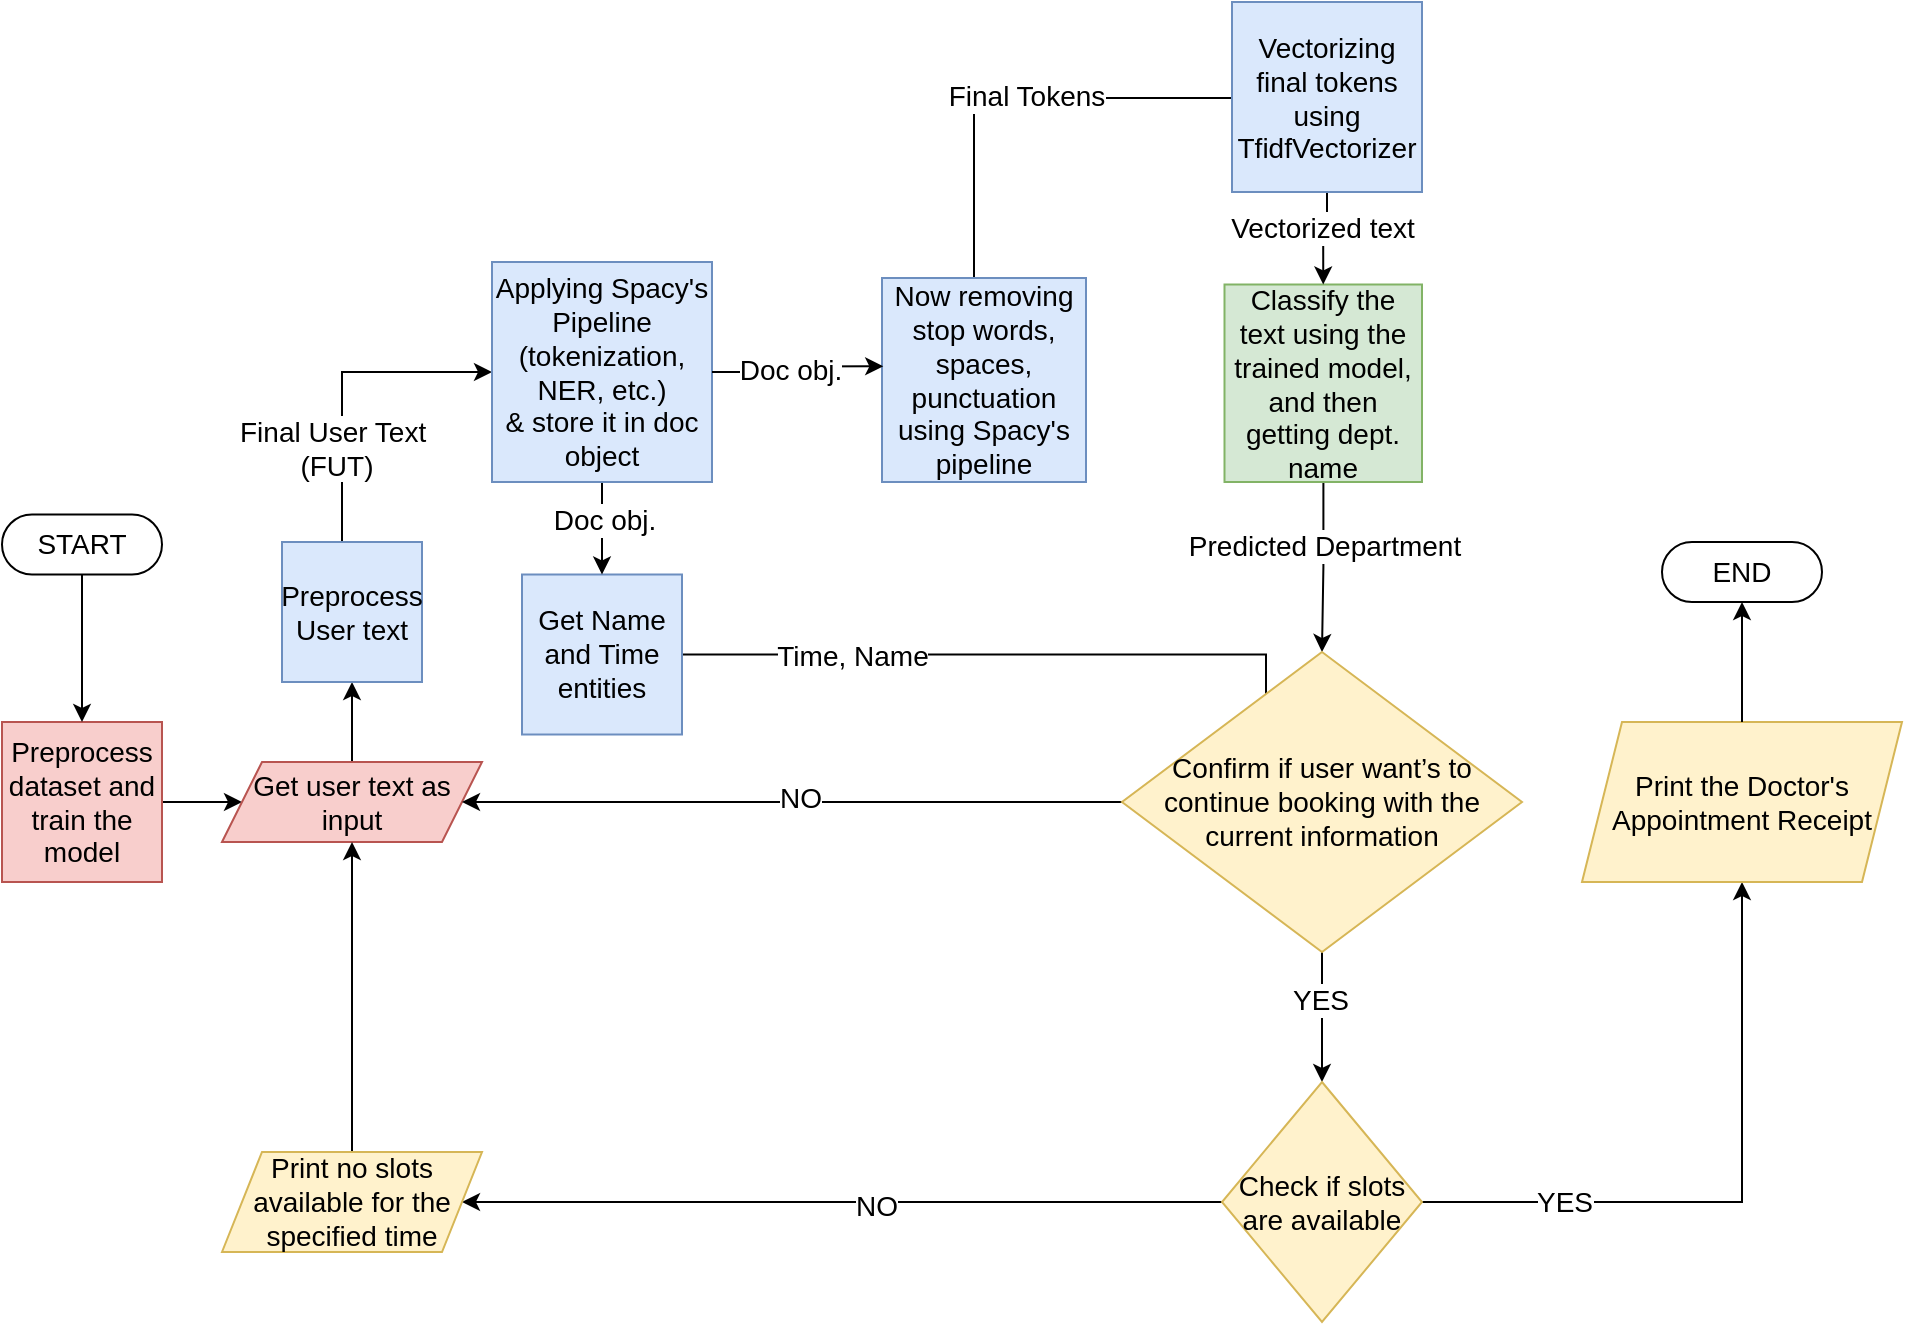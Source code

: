 <mxfile version="22.0.8" type="device">
  <diagram name="Page-1" id="2g5yF2747vjrLYCgbc-5">
    <mxGraphModel dx="1510" dy="1123" grid="1" gridSize="10" guides="1" tooltips="1" connect="1" arrows="1" fold="1" page="1" pageScale="1" pageWidth="350" pageHeight="350" math="0" shadow="0">
      <root>
        <mxCell id="0" />
        <mxCell id="1" parent="0" />
        <mxCell id="dTC-a_TBTUMV0dxDT_bO-8" style="edgeStyle=orthogonalEdgeStyle;rounded=0;orthogonalLoop=1;jettySize=auto;html=1;exitX=1;exitY=0.5;exitDx=0;exitDy=0;fontSize=14;" edge="1" parent="1" source="dTC-a_TBTUMV0dxDT_bO-1" target="dTC-a_TBTUMV0dxDT_bO-4">
          <mxGeometry relative="1" as="geometry" />
        </mxCell>
        <mxCell id="dTC-a_TBTUMV0dxDT_bO-1" value="&lt;font style=&quot;font-size: 14px;&quot;&gt;Preprocess dataset and train the model&lt;/font&gt;" style="whiteSpace=wrap;html=1;aspect=fixed;fillColor=#f8cecc;strokeColor=#b85450;fontSize=14;" vertex="1" parent="1">
          <mxGeometry x="70" y="30" width="80" height="80" as="geometry" />
        </mxCell>
        <mxCell id="dTC-a_TBTUMV0dxDT_bO-7" style="edgeStyle=orthogonalEdgeStyle;rounded=0;orthogonalLoop=1;jettySize=auto;html=1;entryX=0.5;entryY=0;entryDx=0;entryDy=0;fontSize=14;" edge="1" parent="1" source="dTC-a_TBTUMV0dxDT_bO-2" target="dTC-a_TBTUMV0dxDT_bO-1">
          <mxGeometry relative="1" as="geometry" />
        </mxCell>
        <mxCell id="dTC-a_TBTUMV0dxDT_bO-2" value="&lt;font style=&quot;font-size: 14px;&quot;&gt;START&lt;/font&gt;" style="html=1;dashed=0;whiteSpace=wrap;shape=mxgraph.dfd.start;fontSize=14;" vertex="1" parent="1">
          <mxGeometry x="70" y="-73.75" width="80" height="30" as="geometry" />
        </mxCell>
        <mxCell id="dTC-a_TBTUMV0dxDT_bO-3" value="END" style="html=1;dashed=0;whiteSpace=wrap;shape=mxgraph.dfd.start;fontSize=14;" vertex="1" parent="1">
          <mxGeometry x="900" y="-60" width="80" height="30" as="geometry" />
        </mxCell>
        <mxCell id="dTC-a_TBTUMV0dxDT_bO-61" style="edgeStyle=orthogonalEdgeStyle;rounded=0;orthogonalLoop=1;jettySize=auto;html=1;entryX=0.5;entryY=1;entryDx=0;entryDy=0;fontSize=14;" edge="1" parent="1" source="dTC-a_TBTUMV0dxDT_bO-4" target="dTC-a_TBTUMV0dxDT_bO-10">
          <mxGeometry relative="1" as="geometry" />
        </mxCell>
        <mxCell id="dTC-a_TBTUMV0dxDT_bO-4" value="Get user text as input" style="shape=parallelogram;perimeter=parallelogramPerimeter;whiteSpace=wrap;html=1;fixedSize=1;fillColor=#f8cecc;strokeColor=#b85450;fontSize=14;" vertex="1" parent="1">
          <mxGeometry x="180" y="50" width="130" height="40" as="geometry" />
        </mxCell>
        <mxCell id="dTC-a_TBTUMV0dxDT_bO-63" style="edgeStyle=orthogonalEdgeStyle;rounded=0;orthogonalLoop=1;jettySize=auto;html=1;entryX=0;entryY=0.5;entryDx=0;entryDy=0;fontSize=14;" edge="1" parent="1" source="dTC-a_TBTUMV0dxDT_bO-10" target="dTC-a_TBTUMV0dxDT_bO-47">
          <mxGeometry relative="1" as="geometry">
            <Array as="points">
              <mxPoint x="240" y="-145" />
            </Array>
          </mxGeometry>
        </mxCell>
        <mxCell id="dTC-a_TBTUMV0dxDT_bO-64" value="Final User Text&amp;nbsp;&lt;br style=&quot;border-color: var(--border-color); font-size: 14px;&quot;&gt;&lt;span style=&quot;font-size: 14px;&quot;&gt;(FUT)&lt;/span&gt;" style="edgeLabel;html=1;align=center;verticalAlign=middle;resizable=0;points=[];fontSize=14;" vertex="1" connectable="0" parent="dTC-a_TBTUMV0dxDT_bO-63">
          <mxGeometry x="-0.415" y="3" relative="1" as="geometry">
            <mxPoint as="offset" />
          </mxGeometry>
        </mxCell>
        <mxCell id="dTC-a_TBTUMV0dxDT_bO-10" value="Preprocess User text" style="whiteSpace=wrap;html=1;aspect=fixed;fillColor=#dae8fc;strokeColor=#6c8ebf;fontSize=14;" vertex="1" parent="1">
          <mxGeometry x="210" y="-60" width="70" height="70" as="geometry" />
        </mxCell>
        <mxCell id="dTC-a_TBTUMV0dxDT_bO-21" style="edgeStyle=orthogonalEdgeStyle;rounded=0;orthogonalLoop=1;jettySize=auto;html=1;entryX=0.5;entryY=0;entryDx=0;entryDy=0;fontSize=14;" edge="1" parent="1" source="dTC-a_TBTUMV0dxDT_bO-14" target="dTC-a_TBTUMV0dxDT_bO-20">
          <mxGeometry relative="1" as="geometry" />
        </mxCell>
        <mxCell id="dTC-a_TBTUMV0dxDT_bO-23" value="Predicted Department" style="edgeLabel;html=1;align=center;verticalAlign=middle;resizable=0;points=[];fontSize=14;" vertex="1" connectable="0" parent="dTC-a_TBTUMV0dxDT_bO-21">
          <mxGeometry x="-0.27" relative="1" as="geometry">
            <mxPoint as="offset" />
          </mxGeometry>
        </mxCell>
        <mxCell id="dTC-a_TBTUMV0dxDT_bO-14" value="Classify the text using the trained model, and then getting dept. name" style="whiteSpace=wrap;html=1;aspect=fixed;fillColor=#d5e8d4;strokeColor=#82b366;fontSize=14;" vertex="1" parent="1">
          <mxGeometry x="681.25" y="-188.75" width="98.75" height="98.75" as="geometry" />
        </mxCell>
        <mxCell id="dTC-a_TBTUMV0dxDT_bO-42" style="edgeStyle=orthogonalEdgeStyle;rounded=0;orthogonalLoop=1;jettySize=auto;html=1;entryX=0;entryY=0;entryDx=0;entryDy=0;fontSize=14;" edge="1" parent="1" source="dTC-a_TBTUMV0dxDT_bO-15" target="dTC-a_TBTUMV0dxDT_bO-20">
          <mxGeometry relative="1" as="geometry">
            <Array as="points">
              <mxPoint x="702" y="-4" />
            </Array>
          </mxGeometry>
        </mxCell>
        <mxCell id="dTC-a_TBTUMV0dxDT_bO-43" value="Time, Name" style="edgeLabel;html=1;align=center;verticalAlign=middle;resizable=0;points=[];fontSize=14;" vertex="1" connectable="0" parent="dTC-a_TBTUMV0dxDT_bO-42">
          <mxGeometry x="-0.517" relative="1" as="geometry">
            <mxPoint as="offset" />
          </mxGeometry>
        </mxCell>
        <mxCell id="dTC-a_TBTUMV0dxDT_bO-15" value="Get Name and Time entities" style="whiteSpace=wrap;html=1;aspect=fixed;fillColor=#dae8fc;strokeColor=#6c8ebf;fontSize=14;" vertex="1" parent="1">
          <mxGeometry x="330" y="-43.75" width="80" height="80" as="geometry" />
        </mxCell>
        <mxCell id="dTC-a_TBTUMV0dxDT_bO-45" style="edgeStyle=orthogonalEdgeStyle;rounded=0;orthogonalLoop=1;jettySize=auto;html=1;fontSize=14;entryX=0;entryY=0.5;entryDx=0;entryDy=0;" edge="1" parent="1" source="dTC-a_TBTUMV0dxDT_bO-16" target="dTC-a_TBTUMV0dxDT_bO-34">
          <mxGeometry relative="1" as="geometry">
            <mxPoint x="700" y="-330" as="targetPoint" />
            <Array as="points">
              <mxPoint x="556" y="-282" />
              <mxPoint x="692" y="-282" />
            </Array>
          </mxGeometry>
        </mxCell>
        <mxCell id="dTC-a_TBTUMV0dxDT_bO-46" value="Final Tokens" style="edgeLabel;html=1;align=center;verticalAlign=middle;resizable=0;points=[];fontSize=14;" vertex="1" connectable="0" parent="dTC-a_TBTUMV0dxDT_bO-45">
          <mxGeometry x="-0.009" y="1" relative="1" as="geometry">
            <mxPoint as="offset" />
          </mxGeometry>
        </mxCell>
        <mxCell id="dTC-a_TBTUMV0dxDT_bO-16" value="Now removing stop words, spaces, punctuation using Spacy&#39;s pipeline" style="whiteSpace=wrap;html=1;aspect=fixed;fillColor=#dae8fc;strokeColor=#6c8ebf;fontSize=14;" vertex="1" parent="1">
          <mxGeometry x="510" y="-192" width="102" height="102" as="geometry" />
        </mxCell>
        <mxCell id="dTC-a_TBTUMV0dxDT_bO-22" style="edgeStyle=orthogonalEdgeStyle;rounded=0;orthogonalLoop=1;jettySize=auto;html=1;exitX=0;exitY=0.5;exitDx=0;exitDy=0;fontSize=14;" edge="1" parent="1" source="dTC-a_TBTUMV0dxDT_bO-20" target="dTC-a_TBTUMV0dxDT_bO-4">
          <mxGeometry relative="1" as="geometry" />
        </mxCell>
        <mxCell id="dTC-a_TBTUMV0dxDT_bO-24" value="NO" style="edgeLabel;html=1;align=center;verticalAlign=middle;resizable=0;points=[];fontSize=14;" vertex="1" connectable="0" parent="dTC-a_TBTUMV0dxDT_bO-22">
          <mxGeometry x="-0.024" y="-2" relative="1" as="geometry">
            <mxPoint as="offset" />
          </mxGeometry>
        </mxCell>
        <mxCell id="dTC-a_TBTUMV0dxDT_bO-26" style="edgeStyle=orthogonalEdgeStyle;rounded=0;orthogonalLoop=1;jettySize=auto;html=1;exitX=0.5;exitY=1;exitDx=0;exitDy=0;entryX=0.5;entryY=0;entryDx=0;entryDy=0;fontSize=14;" edge="1" parent="1" source="dTC-a_TBTUMV0dxDT_bO-20" target="dTC-a_TBTUMV0dxDT_bO-25">
          <mxGeometry relative="1" as="geometry" />
        </mxCell>
        <mxCell id="dTC-a_TBTUMV0dxDT_bO-27" value="YES" style="edgeLabel;html=1;align=center;verticalAlign=middle;resizable=0;points=[];fontSize=14;" vertex="1" connectable="0" parent="dTC-a_TBTUMV0dxDT_bO-26">
          <mxGeometry x="-0.282" y="-1" relative="1" as="geometry">
            <mxPoint as="offset" />
          </mxGeometry>
        </mxCell>
        <mxCell id="dTC-a_TBTUMV0dxDT_bO-20" value="Confirm if user want’s to continue booking with the current information" style="rhombus;whiteSpace=wrap;html=1;fillColor=#fff2cc;strokeColor=#d6b656;fontSize=14;" vertex="1" parent="1">
          <mxGeometry x="630" y="-5" width="200" height="150" as="geometry" />
        </mxCell>
        <mxCell id="dTC-a_TBTUMV0dxDT_bO-31" style="edgeStyle=orthogonalEdgeStyle;rounded=0;orthogonalLoop=1;jettySize=auto;html=1;entryX=1;entryY=0.5;entryDx=0;entryDy=0;fontSize=14;" edge="1" parent="1" source="dTC-a_TBTUMV0dxDT_bO-25" target="dTC-a_TBTUMV0dxDT_bO-29">
          <mxGeometry relative="1" as="geometry" />
        </mxCell>
        <mxCell id="dTC-a_TBTUMV0dxDT_bO-33" value="NO" style="edgeLabel;html=1;align=center;verticalAlign=middle;resizable=0;points=[];fontSize=14;" vertex="1" connectable="0" parent="dTC-a_TBTUMV0dxDT_bO-31">
          <mxGeometry x="-0.089" y="2" relative="1" as="geometry">
            <mxPoint as="offset" />
          </mxGeometry>
        </mxCell>
        <mxCell id="dTC-a_TBTUMV0dxDT_bO-57" style="edgeStyle=orthogonalEdgeStyle;rounded=0;orthogonalLoop=1;jettySize=auto;html=1;fontSize=14;" edge="1" parent="1" source="dTC-a_TBTUMV0dxDT_bO-25" target="dTC-a_TBTUMV0dxDT_bO-56">
          <mxGeometry relative="1" as="geometry" />
        </mxCell>
        <mxCell id="dTC-a_TBTUMV0dxDT_bO-59" value="YES" style="edgeLabel;html=1;align=center;verticalAlign=middle;resizable=0;points=[];fontSize=14;" vertex="1" connectable="0" parent="dTC-a_TBTUMV0dxDT_bO-57">
          <mxGeometry x="-0.557" relative="1" as="geometry">
            <mxPoint as="offset" />
          </mxGeometry>
        </mxCell>
        <mxCell id="dTC-a_TBTUMV0dxDT_bO-25" value="Check if slots are available" style="rhombus;whiteSpace=wrap;html=1;fillColor=#fff2cc;strokeColor=#d6b656;fontSize=14;" vertex="1" parent="1">
          <mxGeometry x="680" y="210" width="100" height="120" as="geometry" />
        </mxCell>
        <mxCell id="dTC-a_TBTUMV0dxDT_bO-62" style="edgeStyle=orthogonalEdgeStyle;rounded=0;orthogonalLoop=1;jettySize=auto;html=1;entryX=0.5;entryY=1;entryDx=0;entryDy=0;fontSize=14;" edge="1" parent="1" source="dTC-a_TBTUMV0dxDT_bO-29" target="dTC-a_TBTUMV0dxDT_bO-4">
          <mxGeometry relative="1" as="geometry" />
        </mxCell>
        <mxCell id="dTC-a_TBTUMV0dxDT_bO-29" value="Print no slots available for the specified time" style="shape=parallelogram;perimeter=parallelogramPerimeter;whiteSpace=wrap;html=1;fixedSize=1;fillColor=#fff2cc;strokeColor=#d6b656;fontSize=14;" vertex="1" parent="1">
          <mxGeometry x="180" y="245" width="130" height="50" as="geometry" />
        </mxCell>
        <mxCell id="dTC-a_TBTUMV0dxDT_bO-37" style="edgeStyle=orthogonalEdgeStyle;rounded=0;orthogonalLoop=1;jettySize=auto;html=1;entryX=0.5;entryY=0;entryDx=0;entryDy=0;fontSize=14;" edge="1" parent="1" source="dTC-a_TBTUMV0dxDT_bO-34" target="dTC-a_TBTUMV0dxDT_bO-14">
          <mxGeometry relative="1" as="geometry" />
        </mxCell>
        <mxCell id="dTC-a_TBTUMV0dxDT_bO-38" value="Vectorized text" style="edgeLabel;html=1;align=center;verticalAlign=middle;resizable=0;points=[];fontSize=14;" vertex="1" connectable="0" parent="dTC-a_TBTUMV0dxDT_bO-37">
          <mxGeometry x="-0.261" y="-3" relative="1" as="geometry">
            <mxPoint as="offset" />
          </mxGeometry>
        </mxCell>
        <mxCell id="dTC-a_TBTUMV0dxDT_bO-34" value="Vectorizing final tokens using TfidfVectorizer" style="whiteSpace=wrap;html=1;aspect=fixed;fillColor=#dae8fc;strokeColor=#6c8ebf;fontSize=14;" vertex="1" parent="1">
          <mxGeometry x="685" y="-330" width="95" height="95" as="geometry" />
        </mxCell>
        <mxCell id="dTC-a_TBTUMV0dxDT_bO-53" style="edgeStyle=orthogonalEdgeStyle;rounded=0;orthogonalLoop=1;jettySize=auto;html=1;entryX=0.5;entryY=0;entryDx=0;entryDy=0;fontSize=14;" edge="1" parent="1" source="dTC-a_TBTUMV0dxDT_bO-47" target="dTC-a_TBTUMV0dxDT_bO-15">
          <mxGeometry relative="1" as="geometry" />
        </mxCell>
        <mxCell id="dTC-a_TBTUMV0dxDT_bO-54" value="Doc obj." style="edgeLabel;html=1;align=center;verticalAlign=middle;resizable=0;points=[];fontSize=14;" vertex="1" connectable="0" parent="dTC-a_TBTUMV0dxDT_bO-53">
          <mxGeometry x="-0.187" y="1" relative="1" as="geometry">
            <mxPoint as="offset" />
          </mxGeometry>
        </mxCell>
        <mxCell id="dTC-a_TBTUMV0dxDT_bO-47" value="Applying Spacy&#39;s Pipeline (tokenization, NER, etc.)&lt;br style=&quot;font-size: 14px;&quot;&gt;&amp;amp; store it in doc object" style="whiteSpace=wrap;html=1;aspect=fixed;fillColor=#dae8fc;strokeColor=#6c8ebf;fontSize=14;" vertex="1" parent="1">
          <mxGeometry x="315" y="-200" width="110" height="110" as="geometry" />
        </mxCell>
        <mxCell id="dTC-a_TBTUMV0dxDT_bO-51" style="edgeStyle=orthogonalEdgeStyle;rounded=0;orthogonalLoop=1;jettySize=auto;html=1;entryX=0.006;entryY=0.433;entryDx=0;entryDy=0;entryPerimeter=0;fontSize=14;" edge="1" parent="1" source="dTC-a_TBTUMV0dxDT_bO-47" target="dTC-a_TBTUMV0dxDT_bO-16">
          <mxGeometry relative="1" as="geometry" />
        </mxCell>
        <mxCell id="dTC-a_TBTUMV0dxDT_bO-52" value="Doc obj." style="edgeLabel;html=1;align=center;verticalAlign=middle;resizable=0;points=[];fontSize=14;" vertex="1" connectable="0" parent="dTC-a_TBTUMV0dxDT_bO-51">
          <mxGeometry x="-0.119" y="1" relative="1" as="geometry">
            <mxPoint as="offset" />
          </mxGeometry>
        </mxCell>
        <mxCell id="dTC-a_TBTUMV0dxDT_bO-56" value="Print the Doctor&#39;s Appointment Receipt" style="shape=parallelogram;perimeter=parallelogramPerimeter;whiteSpace=wrap;html=1;fixedSize=1;fillColor=#fff2cc;strokeColor=#d6b656;fontSize=14;" vertex="1" parent="1">
          <mxGeometry x="860" y="30" width="160" height="80" as="geometry" />
        </mxCell>
        <mxCell id="dTC-a_TBTUMV0dxDT_bO-60" style="edgeStyle=orthogonalEdgeStyle;rounded=0;orthogonalLoop=1;jettySize=auto;html=1;entryX=0.5;entryY=0.5;entryDx=0;entryDy=15;entryPerimeter=0;fontSize=14;" edge="1" parent="1" source="dTC-a_TBTUMV0dxDT_bO-56" target="dTC-a_TBTUMV0dxDT_bO-3">
          <mxGeometry relative="1" as="geometry" />
        </mxCell>
      </root>
    </mxGraphModel>
  </diagram>
</mxfile>
